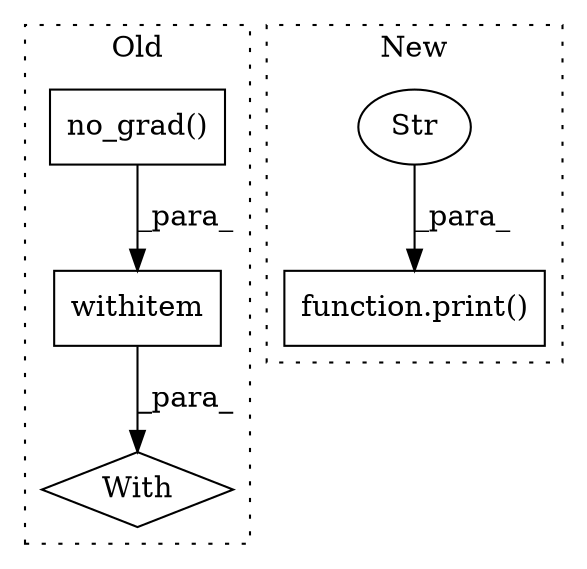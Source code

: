 digraph G {
subgraph cluster0 {
1 [label="withitem" a="49" s="3764" l="5" shape="box"];
3 [label="With" a="39" s="3759,3769" l="5,24" shape="diamond"];
5 [label="no_grad()" a="75" s="3764" l="15" shape="box"];
label = "Old";
style="dotted";
}
subgraph cluster1 {
2 [label="function.print()" a="75" s="3211,3236" l="6,1" shape="box"];
4 [label="Str" a="66" s="3217" l="19" shape="ellipse"];
label = "New";
style="dotted";
}
1 -> 3 [label="_para_"];
4 -> 2 [label="_para_"];
5 -> 1 [label="_para_"];
}